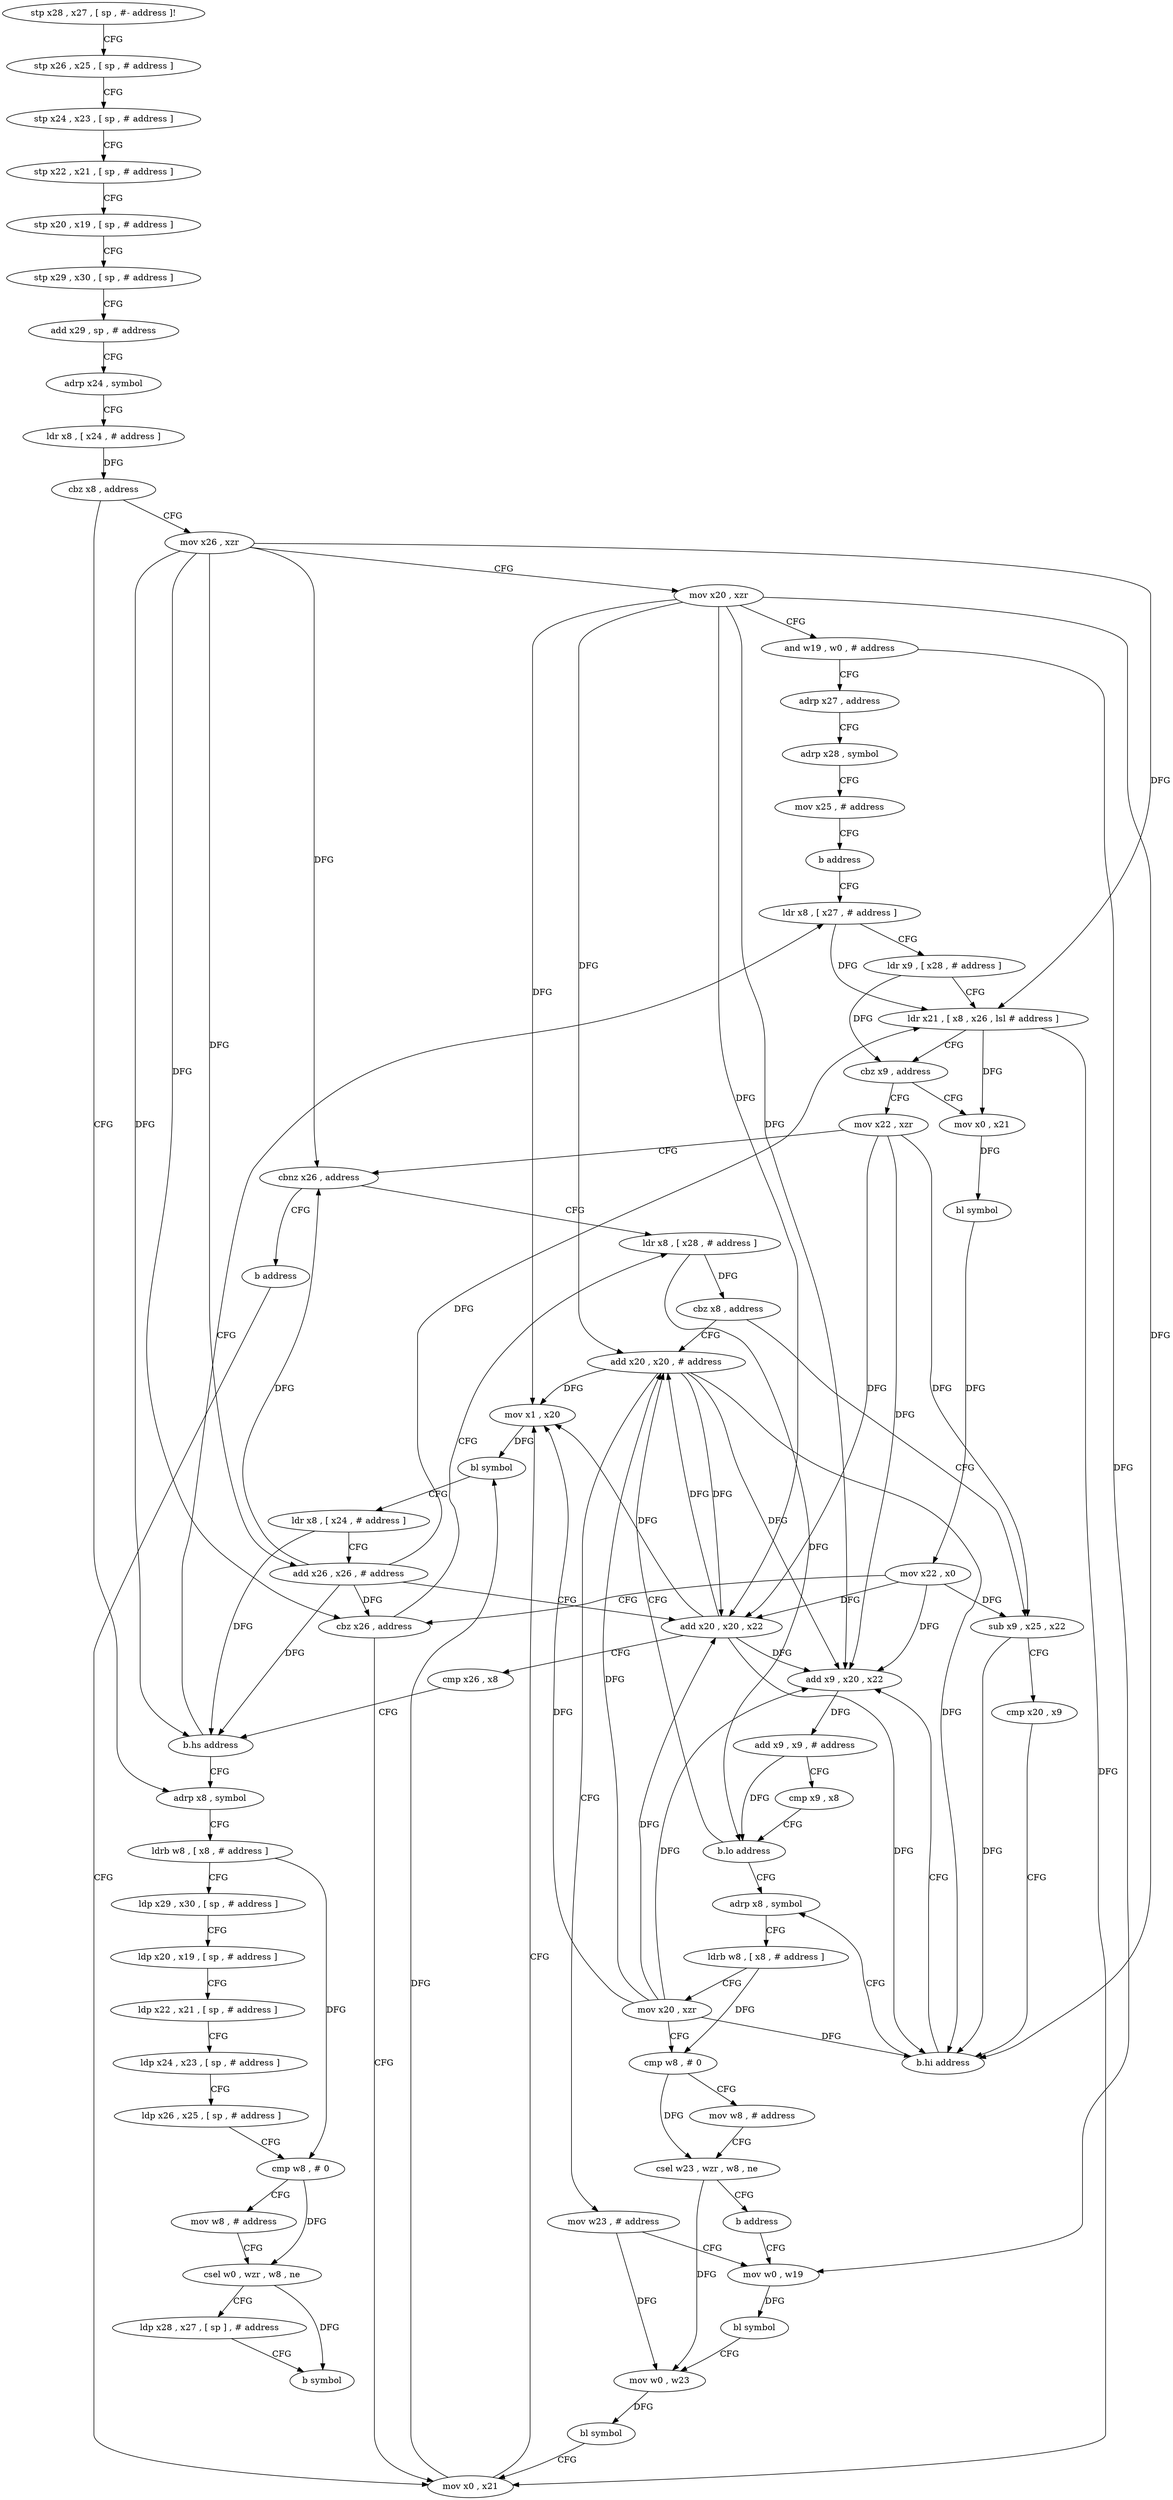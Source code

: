 digraph "func" {
"4228028" [label = "stp x28 , x27 , [ sp , #- address ]!" ]
"4228032" [label = "stp x26 , x25 , [ sp , # address ]" ]
"4228036" [label = "stp x24 , x23 , [ sp , # address ]" ]
"4228040" [label = "stp x22 , x21 , [ sp , # address ]" ]
"4228044" [label = "stp x20 , x19 , [ sp , # address ]" ]
"4228048" [label = "stp x29 , x30 , [ sp , # address ]" ]
"4228052" [label = "add x29 , sp , # address" ]
"4228056" [label = "adrp x24 , symbol" ]
"4228060" [label = "ldr x8 , [ x24 , # address ]" ]
"4228064" [label = "cbz x8 , address" ]
"4228260" [label = "adrp x8 , symbol" ]
"4228068" [label = "mov x26 , xzr" ]
"4228264" [label = "ldrb w8 , [ x8 , # address ]" ]
"4228268" [label = "ldp x29 , x30 , [ sp , # address ]" ]
"4228272" [label = "ldp x20 , x19 , [ sp , # address ]" ]
"4228276" [label = "ldp x22 , x21 , [ sp , # address ]" ]
"4228280" [label = "ldp x24 , x23 , [ sp , # address ]" ]
"4228284" [label = "ldp x26 , x25 , [ sp , # address ]" ]
"4228288" [label = "cmp w8 , # 0" ]
"4228292" [label = "mov w8 , # address" ]
"4228296" [label = "csel w0 , wzr , w8 , ne" ]
"4228300" [label = "ldp x28 , x27 , [ sp ] , # address" ]
"4228304" [label = "b symbol" ]
"4228072" [label = "mov x20 , xzr" ]
"4228076" [label = "and w19 , w0 , # address" ]
"4228080" [label = "adrp x27 , address" ]
"4228084" [label = "adrp x28 , symbol" ]
"4228088" [label = "mov x25 , # address" ]
"4228092" [label = "b address" ]
"4228152" [label = "ldr x8 , [ x27 , # address ]" ]
"4228156" [label = "ldr x9 , [ x28 , # address ]" ]
"4228160" [label = "ldr x21 , [ x8 , x26 , lsl # address ]" ]
"4228164" [label = "cbz x9 , address" ]
"4228248" [label = "mov x22 , xzr" ]
"4228168" [label = "mov x0 , x21" ]
"4228252" [label = "cbnz x26 , address" ]
"4228184" [label = "ldr x8 , [ x28 , # address ]" ]
"4228256" [label = "b address" ]
"4228172" [label = "bl symbol" ]
"4228176" [label = "mov x22 , x0" ]
"4228180" [label = "cbz x26 , address" ]
"4228120" [label = "mov x0 , x21" ]
"4228188" [label = "cbz x8 , address" ]
"4228096" [label = "add x20 , x20 , # address" ]
"4228192" [label = "sub x9 , x25 , x22" ]
"4228124" [label = "mov x1 , x20" ]
"4228128" [label = "bl symbol" ]
"4228132" [label = "ldr x8 , [ x24 , # address ]" ]
"4228136" [label = "add x26 , x26 , # address" ]
"4228140" [label = "add x20 , x20 , x22" ]
"4228144" [label = "cmp x26 , x8" ]
"4228148" [label = "b.hs address" ]
"4228100" [label = "mov w23 , # address" ]
"4228104" [label = "mov w0 , w19" ]
"4228196" [label = "cmp x20 , x9" ]
"4228200" [label = "b.hi address" ]
"4228220" [label = "adrp x8 , symbol" ]
"4228204" [label = "add x9 , x20 , x22" ]
"4228224" [label = "ldrb w8 , [ x8 , # address ]" ]
"4228228" [label = "mov x20 , xzr" ]
"4228232" [label = "cmp w8 , # 0" ]
"4228236" [label = "mov w8 , # address" ]
"4228240" [label = "csel w23 , wzr , w8 , ne" ]
"4228244" [label = "b address" ]
"4228208" [label = "add x9 , x9 , # address" ]
"4228212" [label = "cmp x9 , x8" ]
"4228216" [label = "b.lo address" ]
"4228108" [label = "bl symbol" ]
"4228112" [label = "mov w0 , w23" ]
"4228116" [label = "bl symbol" ]
"4228028" -> "4228032" [ label = "CFG" ]
"4228032" -> "4228036" [ label = "CFG" ]
"4228036" -> "4228040" [ label = "CFG" ]
"4228040" -> "4228044" [ label = "CFG" ]
"4228044" -> "4228048" [ label = "CFG" ]
"4228048" -> "4228052" [ label = "CFG" ]
"4228052" -> "4228056" [ label = "CFG" ]
"4228056" -> "4228060" [ label = "CFG" ]
"4228060" -> "4228064" [ label = "DFG" ]
"4228064" -> "4228260" [ label = "CFG" ]
"4228064" -> "4228068" [ label = "CFG" ]
"4228260" -> "4228264" [ label = "CFG" ]
"4228068" -> "4228072" [ label = "CFG" ]
"4228068" -> "4228160" [ label = "DFG" ]
"4228068" -> "4228252" [ label = "DFG" ]
"4228068" -> "4228180" [ label = "DFG" ]
"4228068" -> "4228136" [ label = "DFG" ]
"4228068" -> "4228148" [ label = "DFG" ]
"4228264" -> "4228268" [ label = "CFG" ]
"4228264" -> "4228288" [ label = "DFG" ]
"4228268" -> "4228272" [ label = "CFG" ]
"4228272" -> "4228276" [ label = "CFG" ]
"4228276" -> "4228280" [ label = "CFG" ]
"4228280" -> "4228284" [ label = "CFG" ]
"4228284" -> "4228288" [ label = "CFG" ]
"4228288" -> "4228292" [ label = "CFG" ]
"4228288" -> "4228296" [ label = "DFG" ]
"4228292" -> "4228296" [ label = "CFG" ]
"4228296" -> "4228300" [ label = "CFG" ]
"4228296" -> "4228304" [ label = "DFG" ]
"4228300" -> "4228304" [ label = "CFG" ]
"4228072" -> "4228076" [ label = "CFG" ]
"4228072" -> "4228124" [ label = "DFG" ]
"4228072" -> "4228140" [ label = "DFG" ]
"4228072" -> "4228096" [ label = "DFG" ]
"4228072" -> "4228200" [ label = "DFG" ]
"4228072" -> "4228204" [ label = "DFG" ]
"4228076" -> "4228080" [ label = "CFG" ]
"4228076" -> "4228104" [ label = "DFG" ]
"4228080" -> "4228084" [ label = "CFG" ]
"4228084" -> "4228088" [ label = "CFG" ]
"4228088" -> "4228092" [ label = "CFG" ]
"4228092" -> "4228152" [ label = "CFG" ]
"4228152" -> "4228156" [ label = "CFG" ]
"4228152" -> "4228160" [ label = "DFG" ]
"4228156" -> "4228160" [ label = "CFG" ]
"4228156" -> "4228164" [ label = "DFG" ]
"4228160" -> "4228164" [ label = "CFG" ]
"4228160" -> "4228168" [ label = "DFG" ]
"4228160" -> "4228120" [ label = "DFG" ]
"4228164" -> "4228248" [ label = "CFG" ]
"4228164" -> "4228168" [ label = "CFG" ]
"4228248" -> "4228252" [ label = "CFG" ]
"4228248" -> "4228140" [ label = "DFG" ]
"4228248" -> "4228192" [ label = "DFG" ]
"4228248" -> "4228204" [ label = "DFG" ]
"4228168" -> "4228172" [ label = "DFG" ]
"4228252" -> "4228184" [ label = "CFG" ]
"4228252" -> "4228256" [ label = "CFG" ]
"4228184" -> "4228188" [ label = "DFG" ]
"4228184" -> "4228216" [ label = "DFG" ]
"4228256" -> "4228120" [ label = "CFG" ]
"4228172" -> "4228176" [ label = "DFG" ]
"4228176" -> "4228180" [ label = "CFG" ]
"4228176" -> "4228140" [ label = "DFG" ]
"4228176" -> "4228192" [ label = "DFG" ]
"4228176" -> "4228204" [ label = "DFG" ]
"4228180" -> "4228120" [ label = "CFG" ]
"4228180" -> "4228184" [ label = "CFG" ]
"4228120" -> "4228124" [ label = "CFG" ]
"4228120" -> "4228128" [ label = "DFG" ]
"4228188" -> "4228096" [ label = "CFG" ]
"4228188" -> "4228192" [ label = "CFG" ]
"4228096" -> "4228100" [ label = "CFG" ]
"4228096" -> "4228124" [ label = "DFG" ]
"4228096" -> "4228140" [ label = "DFG" ]
"4228096" -> "4228200" [ label = "DFG" ]
"4228096" -> "4228204" [ label = "DFG" ]
"4228192" -> "4228196" [ label = "CFG" ]
"4228192" -> "4228200" [ label = "DFG" ]
"4228124" -> "4228128" [ label = "DFG" ]
"4228128" -> "4228132" [ label = "CFG" ]
"4228132" -> "4228136" [ label = "CFG" ]
"4228132" -> "4228148" [ label = "DFG" ]
"4228136" -> "4228140" [ label = "CFG" ]
"4228136" -> "4228160" [ label = "DFG" ]
"4228136" -> "4228252" [ label = "DFG" ]
"4228136" -> "4228180" [ label = "DFG" ]
"4228136" -> "4228148" [ label = "DFG" ]
"4228140" -> "4228144" [ label = "CFG" ]
"4228140" -> "4228124" [ label = "DFG" ]
"4228140" -> "4228096" [ label = "DFG" ]
"4228140" -> "4228200" [ label = "DFG" ]
"4228140" -> "4228204" [ label = "DFG" ]
"4228144" -> "4228148" [ label = "CFG" ]
"4228148" -> "4228260" [ label = "CFG" ]
"4228148" -> "4228152" [ label = "CFG" ]
"4228100" -> "4228104" [ label = "CFG" ]
"4228100" -> "4228112" [ label = "DFG" ]
"4228104" -> "4228108" [ label = "DFG" ]
"4228196" -> "4228200" [ label = "CFG" ]
"4228200" -> "4228220" [ label = "CFG" ]
"4228200" -> "4228204" [ label = "CFG" ]
"4228220" -> "4228224" [ label = "CFG" ]
"4228204" -> "4228208" [ label = "DFG" ]
"4228224" -> "4228228" [ label = "CFG" ]
"4228224" -> "4228232" [ label = "DFG" ]
"4228228" -> "4228232" [ label = "CFG" ]
"4228228" -> "4228124" [ label = "DFG" ]
"4228228" -> "4228096" [ label = "DFG" ]
"4228228" -> "4228140" [ label = "DFG" ]
"4228228" -> "4228200" [ label = "DFG" ]
"4228228" -> "4228204" [ label = "DFG" ]
"4228232" -> "4228236" [ label = "CFG" ]
"4228232" -> "4228240" [ label = "DFG" ]
"4228236" -> "4228240" [ label = "CFG" ]
"4228240" -> "4228244" [ label = "CFG" ]
"4228240" -> "4228112" [ label = "DFG" ]
"4228244" -> "4228104" [ label = "CFG" ]
"4228208" -> "4228212" [ label = "CFG" ]
"4228208" -> "4228216" [ label = "DFG" ]
"4228212" -> "4228216" [ label = "CFG" ]
"4228216" -> "4228096" [ label = "CFG" ]
"4228216" -> "4228220" [ label = "CFG" ]
"4228108" -> "4228112" [ label = "CFG" ]
"4228112" -> "4228116" [ label = "DFG" ]
"4228116" -> "4228120" [ label = "CFG" ]
}
